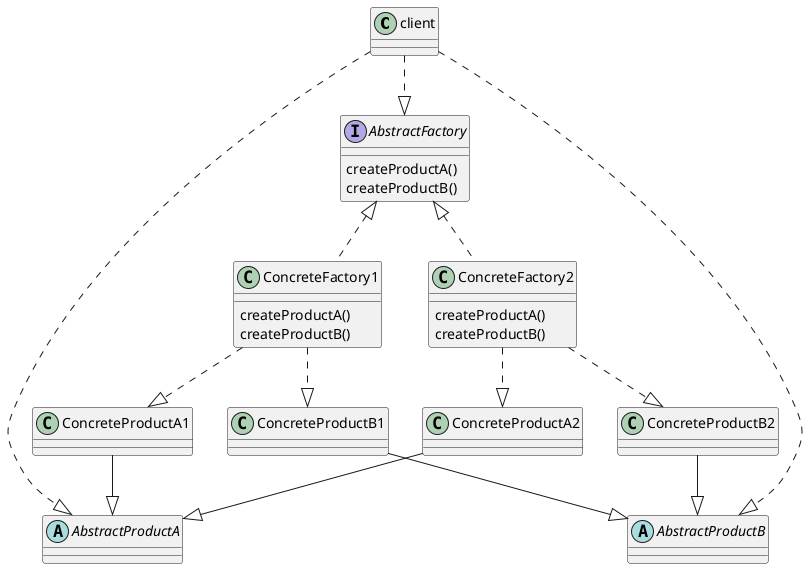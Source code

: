 @startuml
'https://plantuml.com/class-diagram

class client

interface  AbstractFactory{
 createProductA()
 createProductB()
}

class ConcreteFactory1{
  createProductA()
  createProductB()
}

class ConcreteFactory2{
  createProductA()
   createProductB()
}

abstract AbstractProductA
abstract AbstractProductB

class ConcreteProductA1
class ConcreteProductA2
class ConcreteProductB1
class ConcreteProductB2


client ..|> AbstractFactory
client ..|> AbstractProductA
client ..|> AbstractProductB

AbstractFactory <|.. ConcreteFactory1
AbstractFactory <|.. ConcreteFactory2

ConcreteProductA1 --|> AbstractProductA
ConcreteProductA2 --|> AbstractProductA
ConcreteProductB1 --|> AbstractProductB
ConcreteProductB2 --|> AbstractProductB

ConcreteFactory1 ..|> ConcreteProductA1
ConcreteFactory1 ..|> ConcreteProductB1
ConcreteFactory2 ..|> ConcreteProductA2
ConcreteFactory2 ..|> ConcreteProductB2
@enduml
